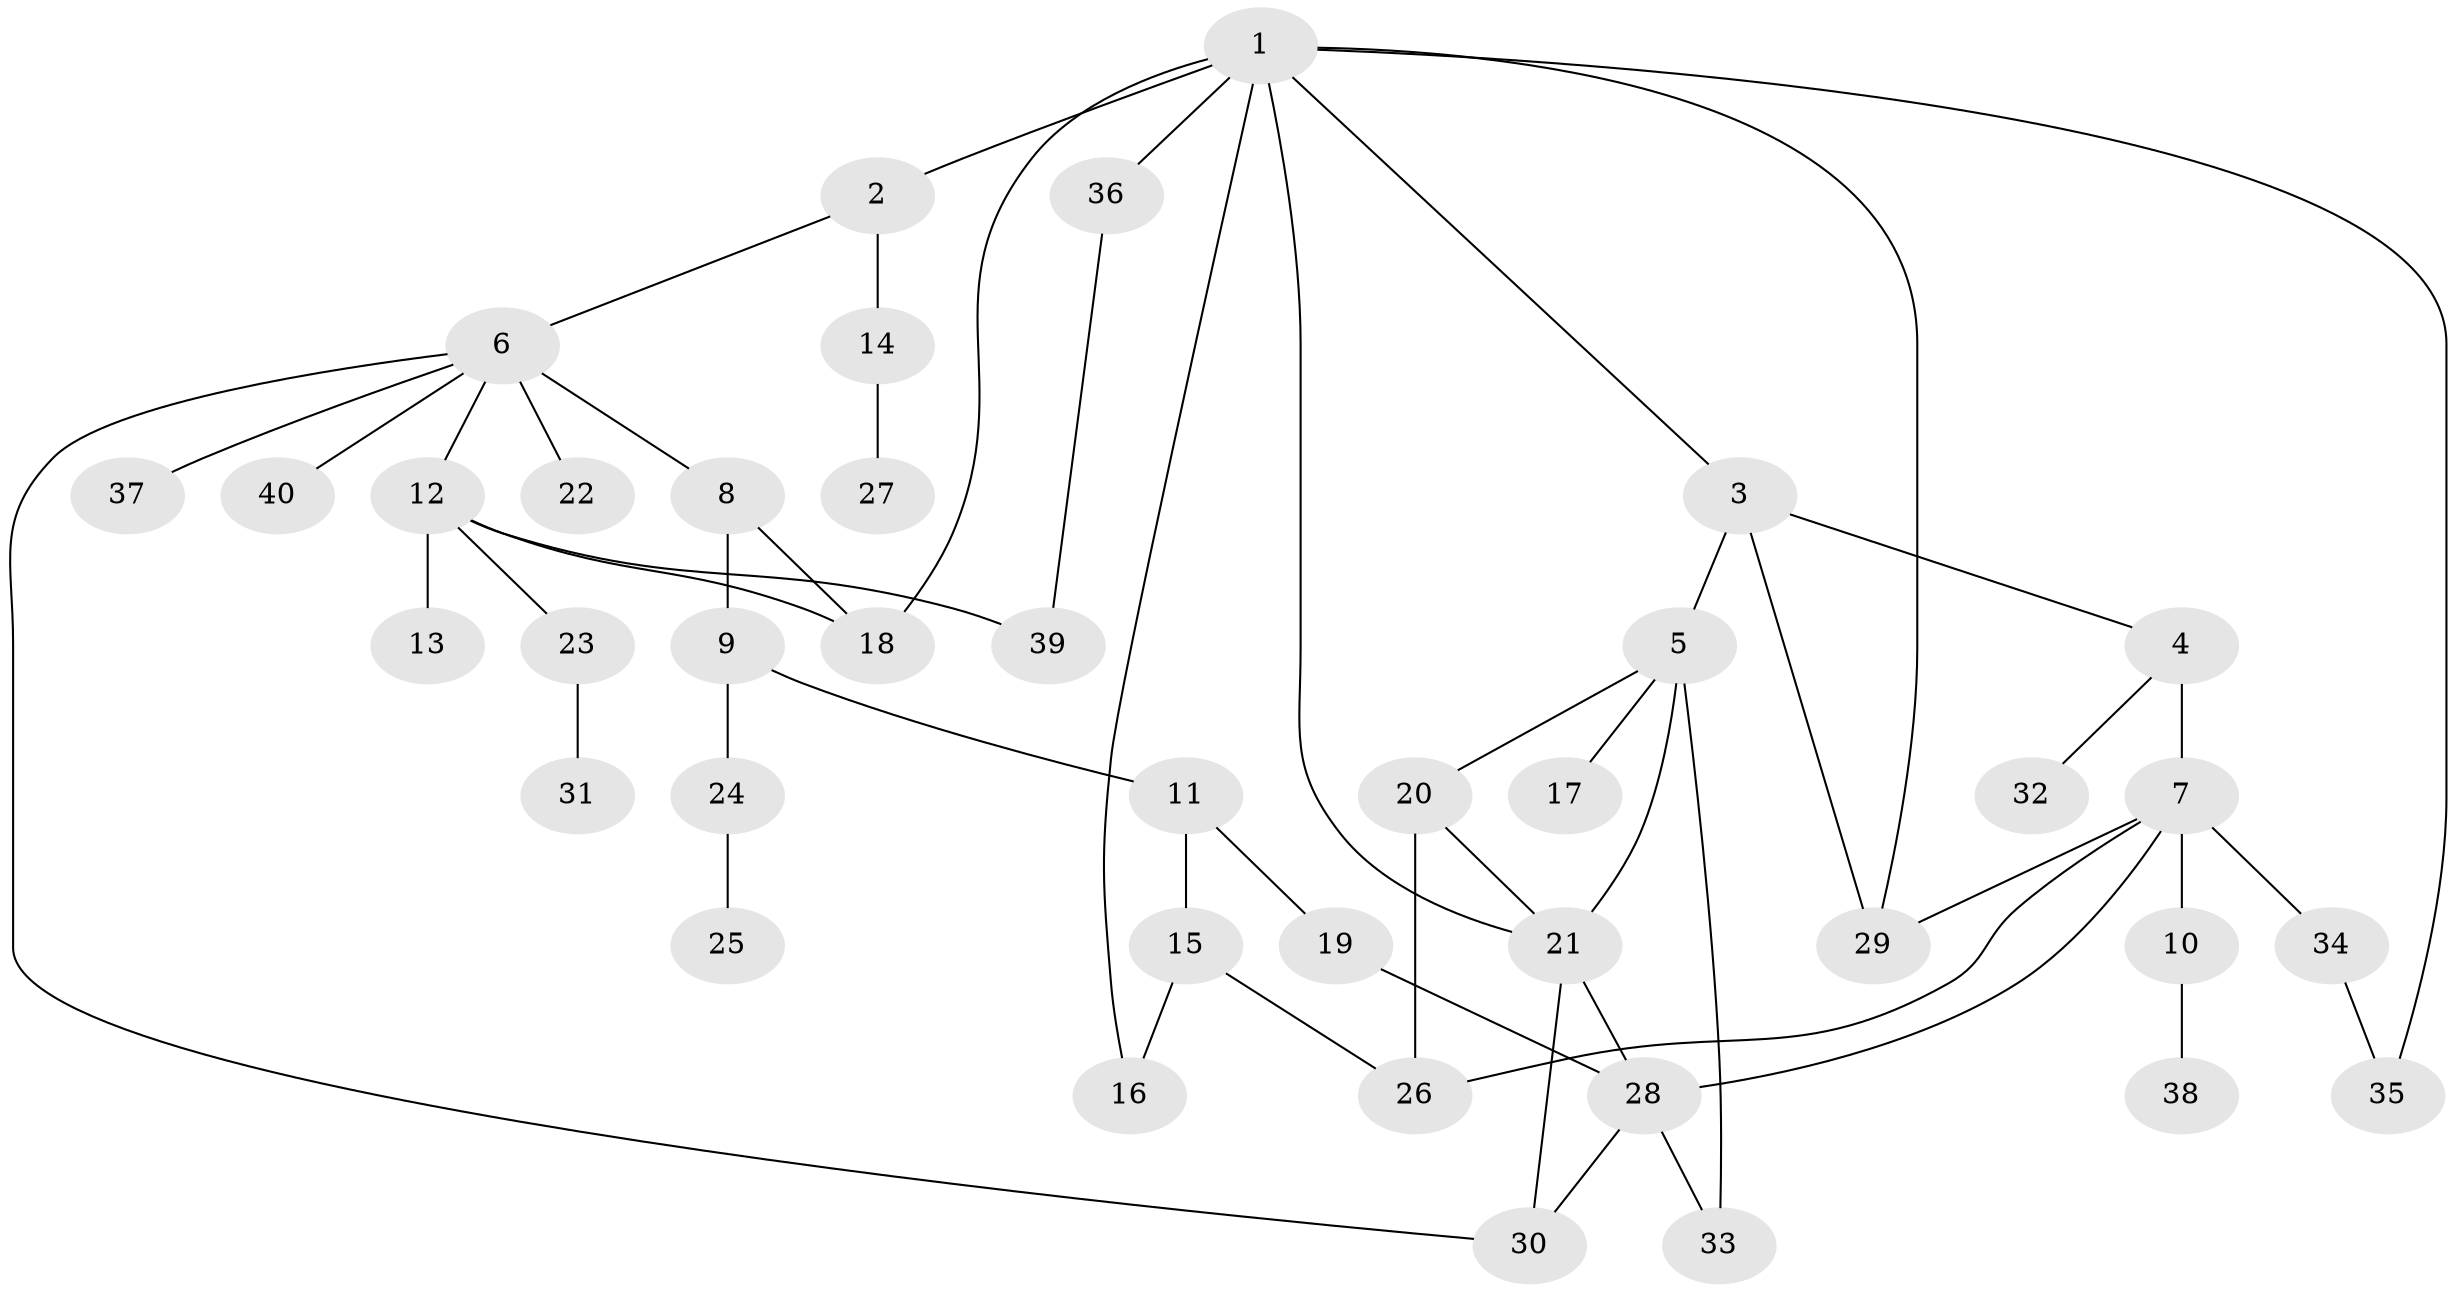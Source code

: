 // original degree distribution, {8: 0.01020408163265306, 4: 0.12244897959183673, 5: 0.05102040816326531, 7: 0.01020408163265306, 2: 0.29591836734693877, 6: 0.02040816326530612, 3: 0.1326530612244898, 1: 0.35714285714285715}
// Generated by graph-tools (version 1.1) at 2025/48/03/04/25 22:48:37]
// undirected, 40 vertices, 55 edges
graph export_dot {
  node [color=gray90,style=filled];
  1;
  2;
  3;
  4;
  5;
  6;
  7;
  8;
  9;
  10;
  11;
  12;
  13;
  14;
  15;
  16;
  17;
  18;
  19;
  20;
  21;
  22;
  23;
  24;
  25;
  26;
  27;
  28;
  29;
  30;
  31;
  32;
  33;
  34;
  35;
  36;
  37;
  38;
  39;
  40;
  1 -- 2 [weight=1.0];
  1 -- 3 [weight=1.0];
  1 -- 16 [weight=1.0];
  1 -- 18 [weight=1.0];
  1 -- 21 [weight=1.0];
  1 -- 29 [weight=1.0];
  1 -- 35 [weight=1.0];
  1 -- 36 [weight=1.0];
  2 -- 6 [weight=1.0];
  2 -- 14 [weight=1.0];
  3 -- 4 [weight=1.0];
  3 -- 5 [weight=1.0];
  3 -- 29 [weight=1.0];
  4 -- 7 [weight=4.0];
  4 -- 32 [weight=1.0];
  5 -- 17 [weight=1.0];
  5 -- 20 [weight=1.0];
  5 -- 21 [weight=1.0];
  5 -- 33 [weight=1.0];
  6 -- 8 [weight=2.0];
  6 -- 12 [weight=1.0];
  6 -- 22 [weight=1.0];
  6 -- 30 [weight=1.0];
  6 -- 37 [weight=1.0];
  6 -- 40 [weight=1.0];
  7 -- 10 [weight=1.0];
  7 -- 26 [weight=1.0];
  7 -- 28 [weight=2.0];
  7 -- 29 [weight=1.0];
  7 -- 34 [weight=1.0];
  8 -- 9 [weight=1.0];
  8 -- 18 [weight=1.0];
  9 -- 11 [weight=1.0];
  9 -- 24 [weight=2.0];
  10 -- 38 [weight=1.0];
  11 -- 15 [weight=1.0];
  11 -- 19 [weight=2.0];
  12 -- 13 [weight=2.0];
  12 -- 18 [weight=2.0];
  12 -- 23 [weight=1.0];
  12 -- 39 [weight=1.0];
  14 -- 27 [weight=1.0];
  15 -- 16 [weight=1.0];
  15 -- 26 [weight=1.0];
  19 -- 28 [weight=1.0];
  20 -- 21 [weight=1.0];
  20 -- 26 [weight=1.0];
  21 -- 28 [weight=1.0];
  21 -- 30 [weight=1.0];
  23 -- 31 [weight=1.0];
  24 -- 25 [weight=1.0];
  28 -- 30 [weight=1.0];
  28 -- 33 [weight=1.0];
  34 -- 35 [weight=1.0];
  36 -- 39 [weight=1.0];
}
